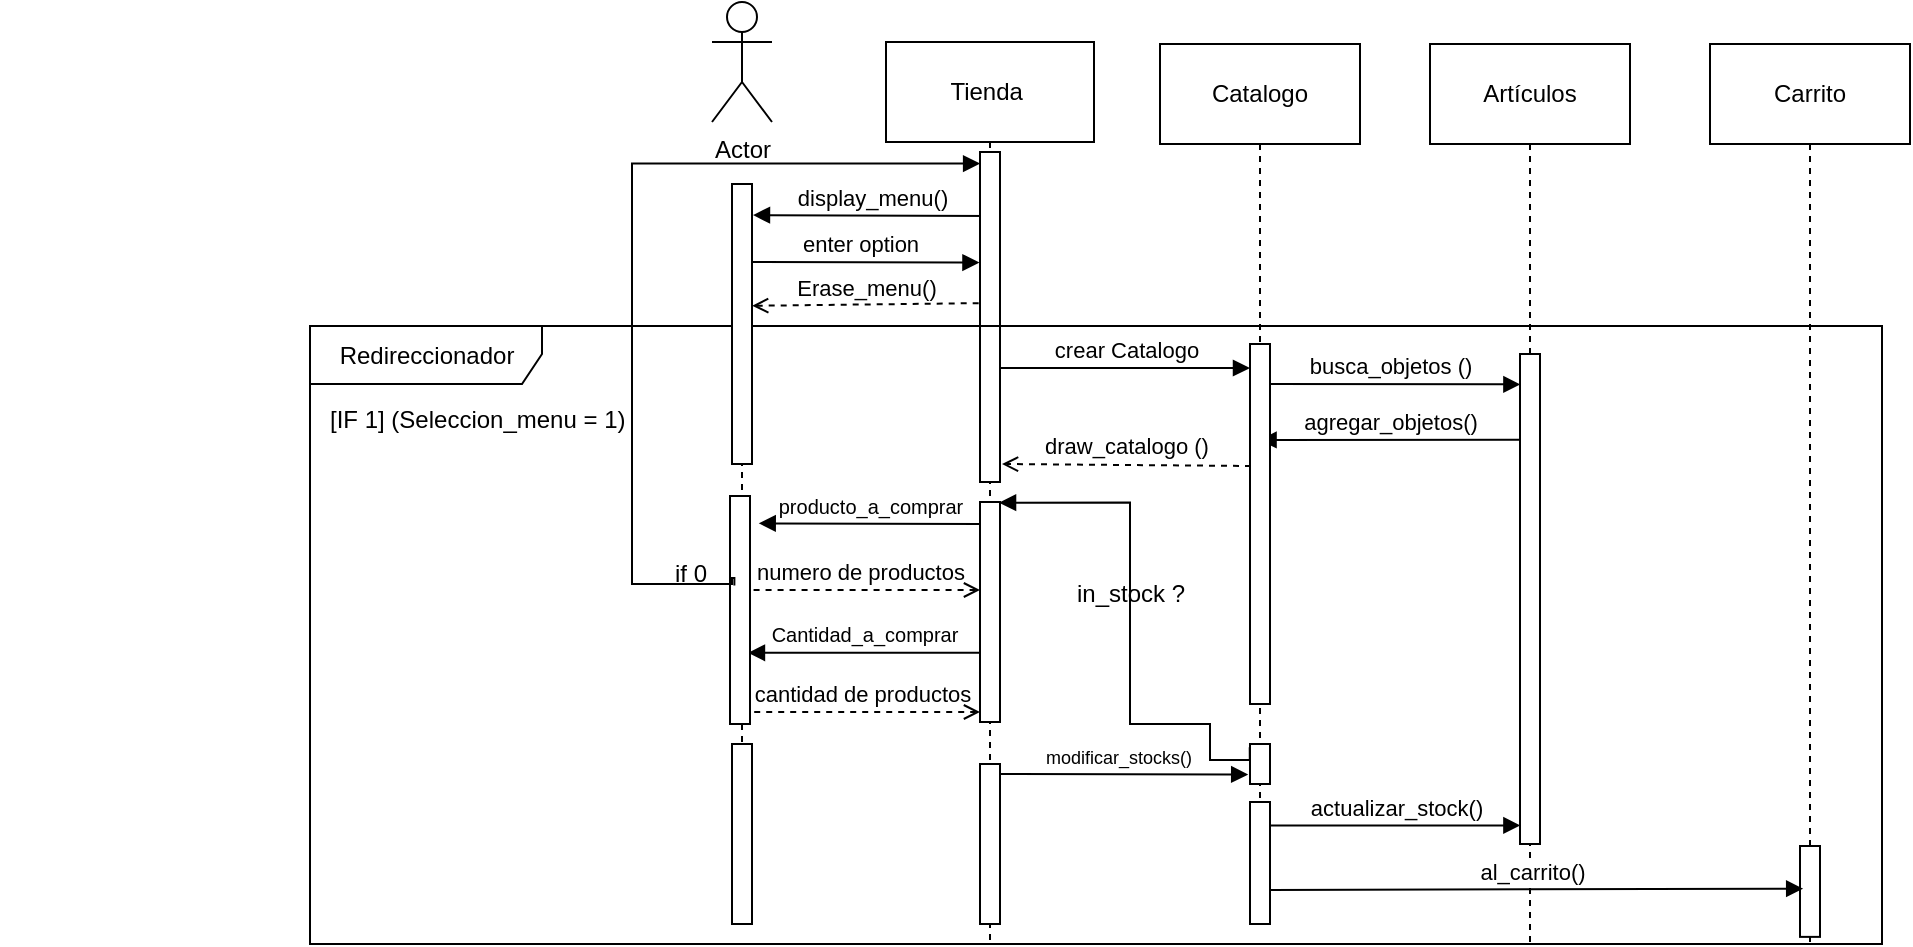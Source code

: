 <mxfile>
    <diagram id="iu8UTEItTF_XXB0HUZB4" name="Page-1">
        <mxGraphModel dx="1609" dy="425" grid="1" gridSize="10" guides="1" tooltips="1" connect="1" arrows="1" fold="1" page="1" pageScale="1" pageWidth="850" pageHeight="1100" math="0" shadow="0">
            <root>
                <mxCell id="0"/>
                <mxCell id="1" parent="0"/>
                <mxCell id="2" value="Actor" style="shape=umlActor;verticalLabelPosition=bottom;verticalAlign=top;html=1;" parent="1" vertex="1">
                    <mxGeometry x="101" y="29" width="30" height="60" as="geometry"/>
                </mxCell>
                <mxCell id="7" value="Tienda&amp;nbsp;" style="shape=umlLifeline;perimeter=lifelinePerimeter;whiteSpace=wrap;html=1;container=1;collapsible=0;recursiveResize=0;outlineConnect=0;size=50;" parent="1" vertex="1">
                    <mxGeometry x="188" y="49" width="104" height="451" as="geometry"/>
                </mxCell>
                <mxCell id="13" value="display_menu()" style="html=1;verticalAlign=bottom;endArrow=block;entryX=1.049;entryY=0.111;entryDx=0;entryDy=0;entryPerimeter=0;" parent="7" target="126" edge="1">
                    <mxGeometry width="80" relative="1" as="geometry">
                        <mxPoint x="53" y="87" as="sourcePoint"/>
                        <mxPoint x="-71.409" y="87" as="targetPoint"/>
                    </mxGeometry>
                </mxCell>
                <mxCell id="74" value="" style="html=1;points=[];perimeter=orthogonalPerimeter;" parent="7" vertex="1">
                    <mxGeometry x="47" y="230" width="10" height="110" as="geometry"/>
                </mxCell>
                <mxCell id="122" value="" style="html=1;points=[];perimeter=orthogonalPerimeter;" parent="7" vertex="1">
                    <mxGeometry x="47" y="55" width="10" height="165" as="geometry"/>
                </mxCell>
                <mxCell id="8" value="Carrito" style="shape=umlLifeline;perimeter=lifelinePerimeter;whiteSpace=wrap;html=1;container=1;collapsible=0;recursiveResize=0;outlineConnect=0;size=50;" parent="1" vertex="1">
                    <mxGeometry x="600" y="50" width="100" height="450" as="geometry"/>
                </mxCell>
                <mxCell id="78" value="Redireccionador" style="shape=umlFrame;tabWidth=110;tabHeight=30;tabPosition=left;html=1;boundedLbl=1;labelInHeader=1;width=116;height=29;movable=1;resizable=1;rotatable=1;deletable=1;editable=1;connectable=1;" parent="8" vertex="1">
                    <mxGeometry x="-700" y="141" width="786" height="309" as="geometry"/>
                </mxCell>
                <mxCell id="79" value="[IF 1] (Seleccion_menu = 1)" style="text" parent="78" vertex="1">
                    <mxGeometry width="100" height="20" relative="1" as="geometry">
                        <mxPoint x="8" y="33" as="offset"/>
                    </mxGeometry>
                </mxCell>
                <mxCell id="115" value="" style="html=1;points=[];perimeter=orthogonalPerimeter;" parent="78" vertex="1">
                    <mxGeometry x="745" y="260" width="10" height="45.44" as="geometry"/>
                </mxCell>
                <mxCell id="9" value="Catalogo" style="shape=umlLifeline;perimeter=lifelinePerimeter;whiteSpace=wrap;html=1;container=1;collapsible=0;recursiveResize=0;outlineConnect=0;size=50;" parent="1" vertex="1">
                    <mxGeometry x="325" y="50" width="100" height="440" as="geometry"/>
                </mxCell>
                <mxCell id="10" value="Artículos" style="shape=umlLifeline;perimeter=lifelinePerimeter;whiteSpace=wrap;html=1;container=1;collapsible=0;recursiveResize=0;outlineConnect=0;size=50;" parent="1" vertex="1">
                    <mxGeometry x="460" y="50" width="100" height="450" as="geometry"/>
                </mxCell>
                <mxCell id="43" value="busca_objetos ()" style="html=1;verticalAlign=bottom;endArrow=block;entryX=0.02;entryY=0.062;entryDx=0;entryDy=0;entryPerimeter=0;" parent="10" target="117" edge="1">
                    <mxGeometry width="80" relative="1" as="geometry">
                        <mxPoint x="-85" y="170" as="sourcePoint"/>
                        <mxPoint x="49.5" y="170" as="targetPoint"/>
                    </mxGeometry>
                </mxCell>
                <mxCell id="117" value="" style="html=1;points=[];perimeter=orthogonalPerimeter;" parent="10" vertex="1">
                    <mxGeometry x="45" y="155" width="10" height="245" as="geometry"/>
                </mxCell>
                <mxCell id="11" value="" style="shape=umlLifeline;perimeter=lifelinePerimeter;whiteSpace=wrap;html=1;container=0;collapsible=0;recursiveResize=0;outlineConnect=0;size=0;" parent="1" vertex="1">
                    <mxGeometry x="-254" y="120" width="740" height="370" as="geometry"/>
                </mxCell>
                <mxCell id="44" value="agregar_objetos()" style="html=1;verticalAlign=bottom;endArrow=block;exitX=0.02;exitY=0.175;exitDx=0;exitDy=0;exitPerimeter=0;" parent="1" source="117" edge="1">
                    <mxGeometry width="80" relative="1" as="geometry">
                        <mxPoint x="500" y="248" as="sourcePoint"/>
                        <mxPoint x="374.786" y="248" as="targetPoint"/>
                    </mxGeometry>
                </mxCell>
                <mxCell id="50" value="draw_catalogo ()" style="html=1;verticalAlign=bottom;labelBackgroundColor=none;endArrow=open;endFill=0;dashed=1;" parent="1" edge="1">
                    <mxGeometry width="160" relative="1" as="geometry">
                        <mxPoint x="370.5" y="261" as="sourcePoint"/>
                        <mxPoint x="246" y="260" as="targetPoint"/>
                    </mxGeometry>
                </mxCell>
                <mxCell id="56" value="numero de productos" style="html=1;verticalAlign=bottom;labelBackgroundColor=none;endArrow=open;endFill=0;dashed=1;" parent="1" edge="1">
                    <mxGeometry width="160" relative="1" as="geometry">
                        <mxPoint x="115.786" y="323" as="sourcePoint"/>
                        <mxPoint x="235" y="323" as="targetPoint"/>
                    </mxGeometry>
                </mxCell>
                <mxCell id="57" value="cantidad de productos" style="html=1;verticalAlign=bottom;labelBackgroundColor=none;endArrow=open;endFill=0;dashed=1;" parent="1" edge="1">
                    <mxGeometry width="160" relative="1" as="geometry">
                        <mxPoint x="116.1" y="384" as="sourcePoint"/>
                        <mxPoint x="235" y="384" as="targetPoint"/>
                    </mxGeometry>
                </mxCell>
                <mxCell id="61" value="" style="edgeStyle=orthogonalEdgeStyle;html=1;align=left;spacingLeft=2;endArrow=block;rounded=0;entryX=0.953;entryY=0.003;exitX=-0.014;exitY=0.083;exitDx=0;exitDy=0;exitPerimeter=0;entryDx=0;entryDy=0;entryPerimeter=0;" parent="1" source="62" target="74" edge="1">
                    <mxGeometry x="0.477" relative="1" as="geometry">
                        <mxPoint x="317.25" y="380" as="sourcePoint"/>
                        <Array as="points">
                            <mxPoint x="350" y="408"/>
                            <mxPoint x="350" y="390"/>
                            <mxPoint x="310" y="390"/>
                            <mxPoint x="310" y="279"/>
                        </Array>
                        <mxPoint x="245" y="338" as="targetPoint"/>
                        <mxPoint as="offset"/>
                    </mxGeometry>
                </mxCell>
                <mxCell id="16" value="enter option" style="html=1;verticalAlign=bottom;endArrow=block;entryX=-0.027;entryY=0.335;entryDx=0;entryDy=0;entryPerimeter=0;" parent="1" target="122" edge="1">
                    <mxGeometry width="80" relative="1" as="geometry">
                        <mxPoint x="116" y="159" as="sourcePoint"/>
                        <mxPoint x="230" y="160" as="targetPoint"/>
                    </mxGeometry>
                </mxCell>
                <mxCell id="40" value="" style="html=1;verticalAlign=bottom;labelBackgroundColor=none;endArrow=open;endFill=0;dashed=1;exitX=-0.066;exitY=0.458;exitDx=0;exitDy=0;exitPerimeter=0;entryX=1.008;entryY=0.435;entryDx=0;entryDy=0;entryPerimeter=0;" parent="1" source="122" target="126" edge="1">
                    <mxGeometry width="160" relative="1" as="geometry">
                        <mxPoint x="230" y="180" as="sourcePoint"/>
                        <mxPoint x="115.574" y="180" as="targetPoint"/>
                    </mxGeometry>
                </mxCell>
                <mxCell id="41" value="Erase_menu()" style="edgeLabel;html=1;align=center;verticalAlign=middle;resizable=0;points=[];" parent="40" vertex="1" connectable="0">
                    <mxGeometry x="-0.242" y="-2" relative="1" as="geometry">
                        <mxPoint x="-14" y="-6" as="offset"/>
                    </mxGeometry>
                </mxCell>
                <mxCell id="42" value="crear Catalogo" style="html=1;verticalAlign=bottom;endArrow=block;startArrow=none;" parent="1" source="122" edge="1">
                    <mxGeometry width="80" relative="1" as="geometry">
                        <mxPoint x="240" y="212" as="sourcePoint"/>
                        <mxPoint x="370" y="212" as="targetPoint"/>
                    </mxGeometry>
                </mxCell>
                <mxCell id="53" value="&lt;font style=&quot;font-size: 10px;&quot;&gt;Cantidad_a_comprar&lt;/font&gt;" style="html=1;verticalAlign=bottom;endArrow=block;entryX=0.898;entryY=0.679;entryDx=0;entryDy=0;entryPerimeter=0;exitX=-0.037;exitY=0.667;exitDx=0;exitDy=0;exitPerimeter=0;" parent="1" edge="1">
                    <mxGeometry width="80" relative="1" as="geometry">
                        <mxPoint x="234.63" y="354.37" as="sourcePoint"/>
                        <mxPoint x="118.98" y="354.406" as="targetPoint"/>
                    </mxGeometry>
                </mxCell>
                <mxCell id="51" value="&lt;font style=&quot;font-size: 10px;&quot;&gt;producto_a_comprar&lt;/font&gt;" style="html=1;verticalAlign=bottom;endArrow=block;entryX=0.936;entryY=0.12;entryDx=0;entryDy=0;entryPerimeter=0;" parent="1" edge="1">
                    <mxGeometry width="80" relative="1" as="geometry">
                        <mxPoint x="235" y="290" as="sourcePoint"/>
                        <mxPoint x="124.36" y="289.68" as="targetPoint"/>
                    </mxGeometry>
                </mxCell>
                <mxCell id="58" value="&lt;font style=&quot;font-size: 9px;&quot;&gt;modificar_stocks()&lt;/font&gt;" style="html=1;verticalAlign=bottom;endArrow=block;entryX=-0.09;entryY=0.283;entryDx=0;entryDy=0;entryPerimeter=0;" parent="1" edge="1">
                    <mxGeometry x="-0.005" width="80" relative="1" as="geometry">
                        <mxPoint x="240.0" y="415" as="sourcePoint"/>
                        <mxPoint x="369.1" y="415.264" as="targetPoint"/>
                        <mxPoint as="offset"/>
                    </mxGeometry>
                </mxCell>
                <mxCell id="62" value="" style="html=1;points=[];perimeter=orthogonalPerimeter;" parent="1" vertex="1">
                    <mxGeometry x="370" y="400" width="10" height="20" as="geometry"/>
                </mxCell>
                <mxCell id="77" value="actualizar_stock()" style="html=1;verticalAlign=bottom;endArrow=block;entryX=0.02;entryY=0.962;entryDx=0;entryDy=0;entryPerimeter=0;startArrow=none;" parent="1" source="120" target="117" edge="1">
                    <mxGeometry width="80" relative="1" as="geometry">
                        <mxPoint x="375.0" y="441" as="sourcePoint"/>
                        <mxPoint x="500" y="441" as="targetPoint"/>
                    </mxGeometry>
                </mxCell>
                <mxCell id="87" value="in_stock ?" style="text;html=1;align=center;verticalAlign=middle;resizable=0;points=[];autosize=1;strokeColor=none;fillColor=none;" parent="1" vertex="1">
                    <mxGeometry x="270" y="310" width="80" height="30" as="geometry"/>
                </mxCell>
                <mxCell id="91" value="al_carrito()" style="html=1;verticalAlign=bottom;endArrow=block;entryX=0.059;entryY=0.142;entryDx=0;entryDy=0;entryPerimeter=0;" parent="1" edge="1">
                    <mxGeometry width="80" relative="1" as="geometry">
                        <mxPoint x="374.944" y="473" as="sourcePoint"/>
                        <mxPoint x="646.59" y="472.341" as="targetPoint"/>
                    </mxGeometry>
                </mxCell>
                <mxCell id="111" value="" style="html=1;points=[];perimeter=orthogonalPerimeter;" parent="1" vertex="1">
                    <mxGeometry x="110" y="276" width="10" height="114" as="geometry"/>
                </mxCell>
                <mxCell id="112" value="" style="edgeStyle=orthogonalEdgeStyle;html=1;align=left;spacingLeft=2;endArrow=block;rounded=0;exitX=0.118;exitY=0.393;exitDx=0;exitDy=0;exitPerimeter=0;entryX=0.006;entryY=0.035;entryDx=0;entryDy=0;entryPerimeter=0;" parent="1" target="122" edge="1">
                    <mxGeometry x="0.477" relative="1" as="geometry">
                        <mxPoint x="112.18" y="320.802" as="sourcePoint"/>
                        <Array as="points">
                            <mxPoint x="112" y="317"/>
                            <mxPoint x="111" y="317"/>
                            <mxPoint x="111" y="320"/>
                            <mxPoint x="61" y="320"/>
                            <mxPoint x="61" y="110"/>
                        </Array>
                        <mxPoint x="220" y="110" as="targetPoint"/>
                        <mxPoint as="offset"/>
                    </mxGeometry>
                </mxCell>
                <mxCell id="113" value="if 0" style="text;html=1;align=center;verticalAlign=middle;resizable=0;points=[];autosize=1;strokeColor=none;fillColor=none;" parent="1" vertex="1">
                    <mxGeometry x="70" y="300" width="40" height="30" as="geometry"/>
                </mxCell>
                <mxCell id="119" value="" style="html=1;points=[];perimeter=orthogonalPerimeter;" parent="1" vertex="1">
                    <mxGeometry x="370" y="200" width="10" height="180" as="geometry"/>
                </mxCell>
                <mxCell id="121" value="" style="html=1;verticalAlign=bottom;endArrow=none;entryX=0.02;entryY=0.962;entryDx=0;entryDy=0;entryPerimeter=0;" parent="1" target="120" edge="1">
                    <mxGeometry width="80" relative="1" as="geometry">
                        <mxPoint x="375.0" y="441" as="sourcePoint"/>
                        <mxPoint x="505.2" y="440.69" as="targetPoint"/>
                    </mxGeometry>
                </mxCell>
                <mxCell id="120" value="" style="html=1;points=[];perimeter=orthogonalPerimeter;" parent="1" vertex="1">
                    <mxGeometry x="370" y="429" width="10" height="61" as="geometry"/>
                </mxCell>
                <mxCell id="124" value="" style="html=1;points=[];perimeter=orthogonalPerimeter;" parent="1" vertex="1">
                    <mxGeometry x="235" y="410" width="10" height="80" as="geometry"/>
                </mxCell>
                <mxCell id="125" value="" style="html=1;points=[];perimeter=orthogonalPerimeter;" parent="1" vertex="1">
                    <mxGeometry x="111" y="400" width="10" height="90" as="geometry"/>
                </mxCell>
                <mxCell id="126" value="" style="html=1;points=[];perimeter=orthogonalPerimeter;" parent="1" vertex="1">
                    <mxGeometry x="111" y="120" width="10" height="140" as="geometry"/>
                </mxCell>
            </root>
        </mxGraphModel>
    </diagram>
</mxfile>